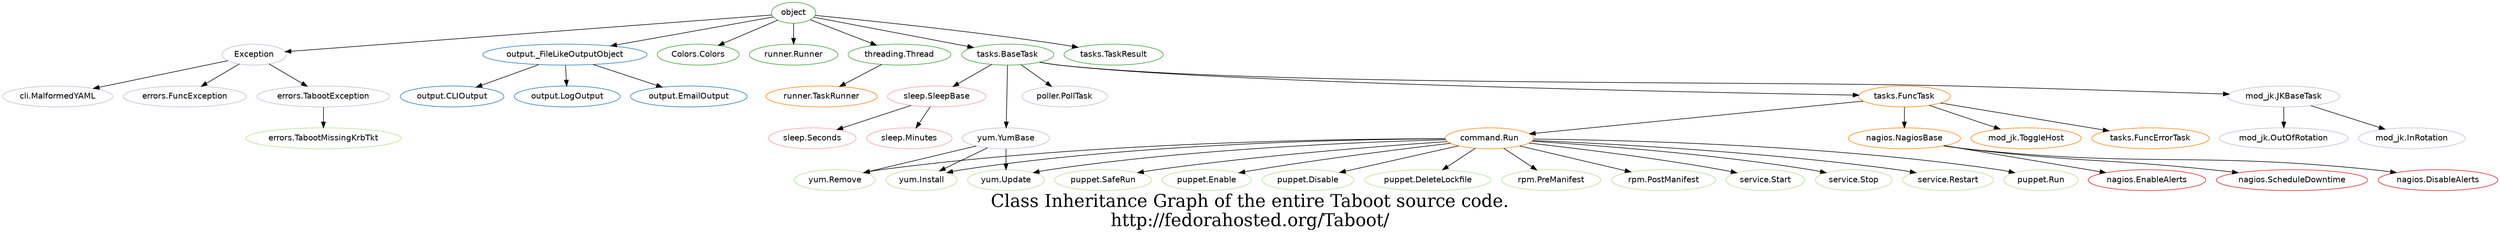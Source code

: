 // Last updated on: 2011-07-28 19:27:11
digraph objectgraph {
	fontsize=30;
	label="Class Inheritance Graph of the entire Taboot source code.\nhttp://fedorahosted.org/Taboot/";
node [fontname=Helvetica];
	node [color="/paired10/9"];
	"Exception"->"cli.MalformedYAML";
	"Exception"->"errors.FuncException";
	"Exception"->"errors.TabootException";
	node [color="/paired10/8"];
	"tasks.FuncTask"->"mod_jk.ToggleHost";
	"tasks.FuncTask"->"tasks.FuncErrorTask";
	"tasks.FuncTask"->"command.Run";
	"tasks.FuncTask"->"nagios.NagiosBase";
	node [color="/paired10/9"];
	"mod_jk.JKBaseTask"->"mod_jk.OutOfRotation";
	"mod_jk.JKBaseTask"->"mod_jk.InRotation";
	node [color="/paired10/2"];
	"output._FileLikeOutputObject"->"output.CLIOutput";
	"output._FileLikeOutputObject"->"output.LogOutput";
	"output._FileLikeOutputObject"->"output.EmailOutput";
	node [color="/paired10/3"];
	"errors.TabootException"->"errors.TabootMissingKrbTkt";
	node [color="/paired10/4"];
	"object"->"Exception";
	"object"->"Colors.Colors";
	"object"->"output._FileLikeOutputObject";
	"object"->"runner.Runner";
	"object"->"threading.Thread";
	"object"->"tasks.BaseTask";
	"object"->"tasks.TaskResult";
	node [color="/paired10/8"];
	"threading.Thread"->"runner.TaskRunner";
	node [color="/paired10/5"];
	"sleep.SleepBase"->"sleep.Seconds";
	"sleep.SleepBase"->"sleep.Minutes";
	node [color="/paired10/3"];
	"command.Run"->"rpm.PreManifest";
	"command.Run"->"rpm.PostManifest";
	"command.Run"->"service.Start";
	"command.Run"->"service.Stop";
	"command.Run"->"service.Restart";
	"command.Run"->"yum.Install";
	"command.Run"->"yum.Update";
	"command.Run"->"yum.Remove";
	"command.Run"->"puppet.Run";
	"command.Run"->"puppet.SafeRun";
	"command.Run"->"puppet.Enable";
	"command.Run"->"puppet.Disable";
	"command.Run"->"puppet.DeleteLockfile";
	node [color="/paired10/6"];
	"nagios.NagiosBase"->"nagios.DisableAlerts";
	"nagios.NagiosBase"->"nagios.EnableAlerts";
	"nagios.NagiosBase"->"nagios.ScheduleDowntime";
	node [color="/paired10/9"];
	"yum.YumBase"->"yum.Install";
	"yum.YumBase"->"yum.Update";
	"yum.YumBase"->"yum.Remove";
	node [color="/paired10/9"];
	"tasks.BaseTask"->"poller.PollTask";
	"tasks.BaseTask"->"sleep.SleepBase";
	"tasks.BaseTask"->"yum.YumBase";
	"tasks.BaseTask"->"mod_jk.JKBaseTask";
	"tasks.BaseTask"->"tasks.FuncTask";
}
